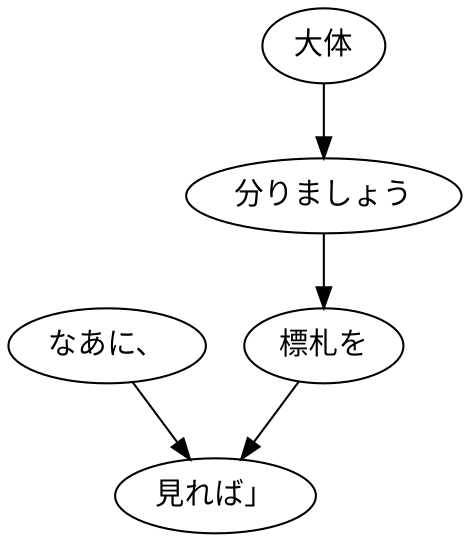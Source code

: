 digraph graph2183 {
	node0 [label="なあに、"];
	node1 [label="大体"];
	node2 [label="分りましょう"];
	node3 [label="標札を"];
	node4 [label="見れば」"];
	node0 -> node4;
	node1 -> node2;
	node2 -> node3;
	node3 -> node4;
}
